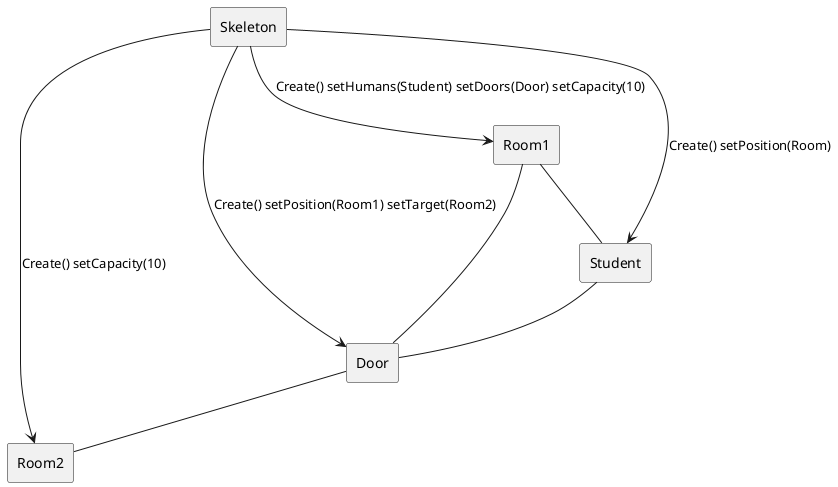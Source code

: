 @startuml
skinparam linestyle ortho

rectangle "Skeleton" as SK
rectangle "Room1" as R1
rectangle "Room2" as R2
rectangle "Door" as D
rectangle "Student" as S

SK --> R1: Create() setHumans(Student) setDoors(Door) setCapacity(10)
SK --> R2: Create() setCapacity(10)
SK --> D: Create() setPosition(Room1) setTarget(Room2)
SK --> S: Create() setPosition(Room)

R1 -- D
R1 -- S
S -- D
D -- R2
@enduml